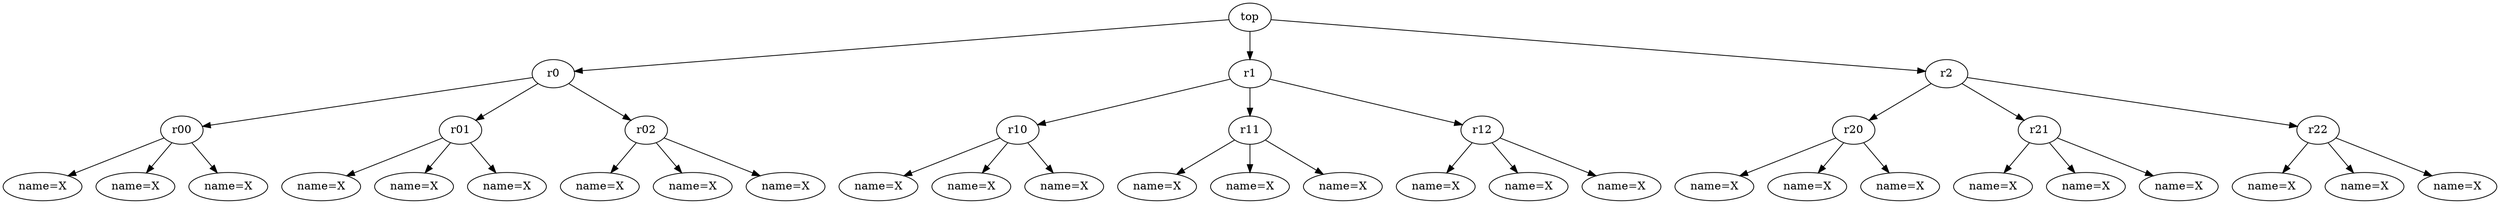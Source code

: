 digraph G {
  r -> r0;
  r -> r1;
  r -> r2;

  r0 -> r00;
  r0 -> r01;
  r0 -> r02;

  r00 -> r000;
  r00 -> r001;
  r00 -> r002;

  r01 -> r010;
  r01 -> r011;
  r01 -> r012;

  r02 -> r020;
  r02 -> r021;
  r02 -> r022;

  r1 -> r10;
  r1 -> r11;
  r1 -> r12;

  r10 -> r100;
  r10 -> r101;
  r10 -> r102;

  r11 -> r110;
  r11 -> r111;
  r11 -> r112;

  r12 -> r120;
  r12 -> r121;
  r12 -> r122;

  r2 -> r20;
  r2 -> r21;
  r2 -> r22;

  r20 -> r200;
  r20 -> r201;
  r20 -> r202;

  r21 -> r210;
  r21 -> r211;
  r21 -> r212;

  r22 -> r220;
  r22 -> r221;
  r22 -> r222;

  r [label="top"];

  r000 [label="name=X"];
  r001 [label="name=X"];
  r002 [label="name=X"];
  r010 [label="name=X"];
  r011 [label="name=X"];
  r012 [label="name=X"];
  r020 [label="name=X"];
  r021 [label="name=X"];
  r022 [label="name=X"];

  r100 [label="name=X"];
  r101 [label="name=X"];
  r102 [label="name=X"];
  r110 [label="name=X"];
  r111 [label="name=X"];
  r112 [label="name=X"];
  r120 [label="name=X"];
  r121 [label="name=X"];
  r122 [label="name=X"];

  r200 [label="name=X"];
  r201 [label="name=X"];
  r202 [label="name=X"];
  r210 [label="name=X"];
  r211 [label="name=X"];
  r212 [label="name=X"];
  r220 [label="name=X"];
  r221 [label="name=X"];
  r222 [label="name=X"];
}
